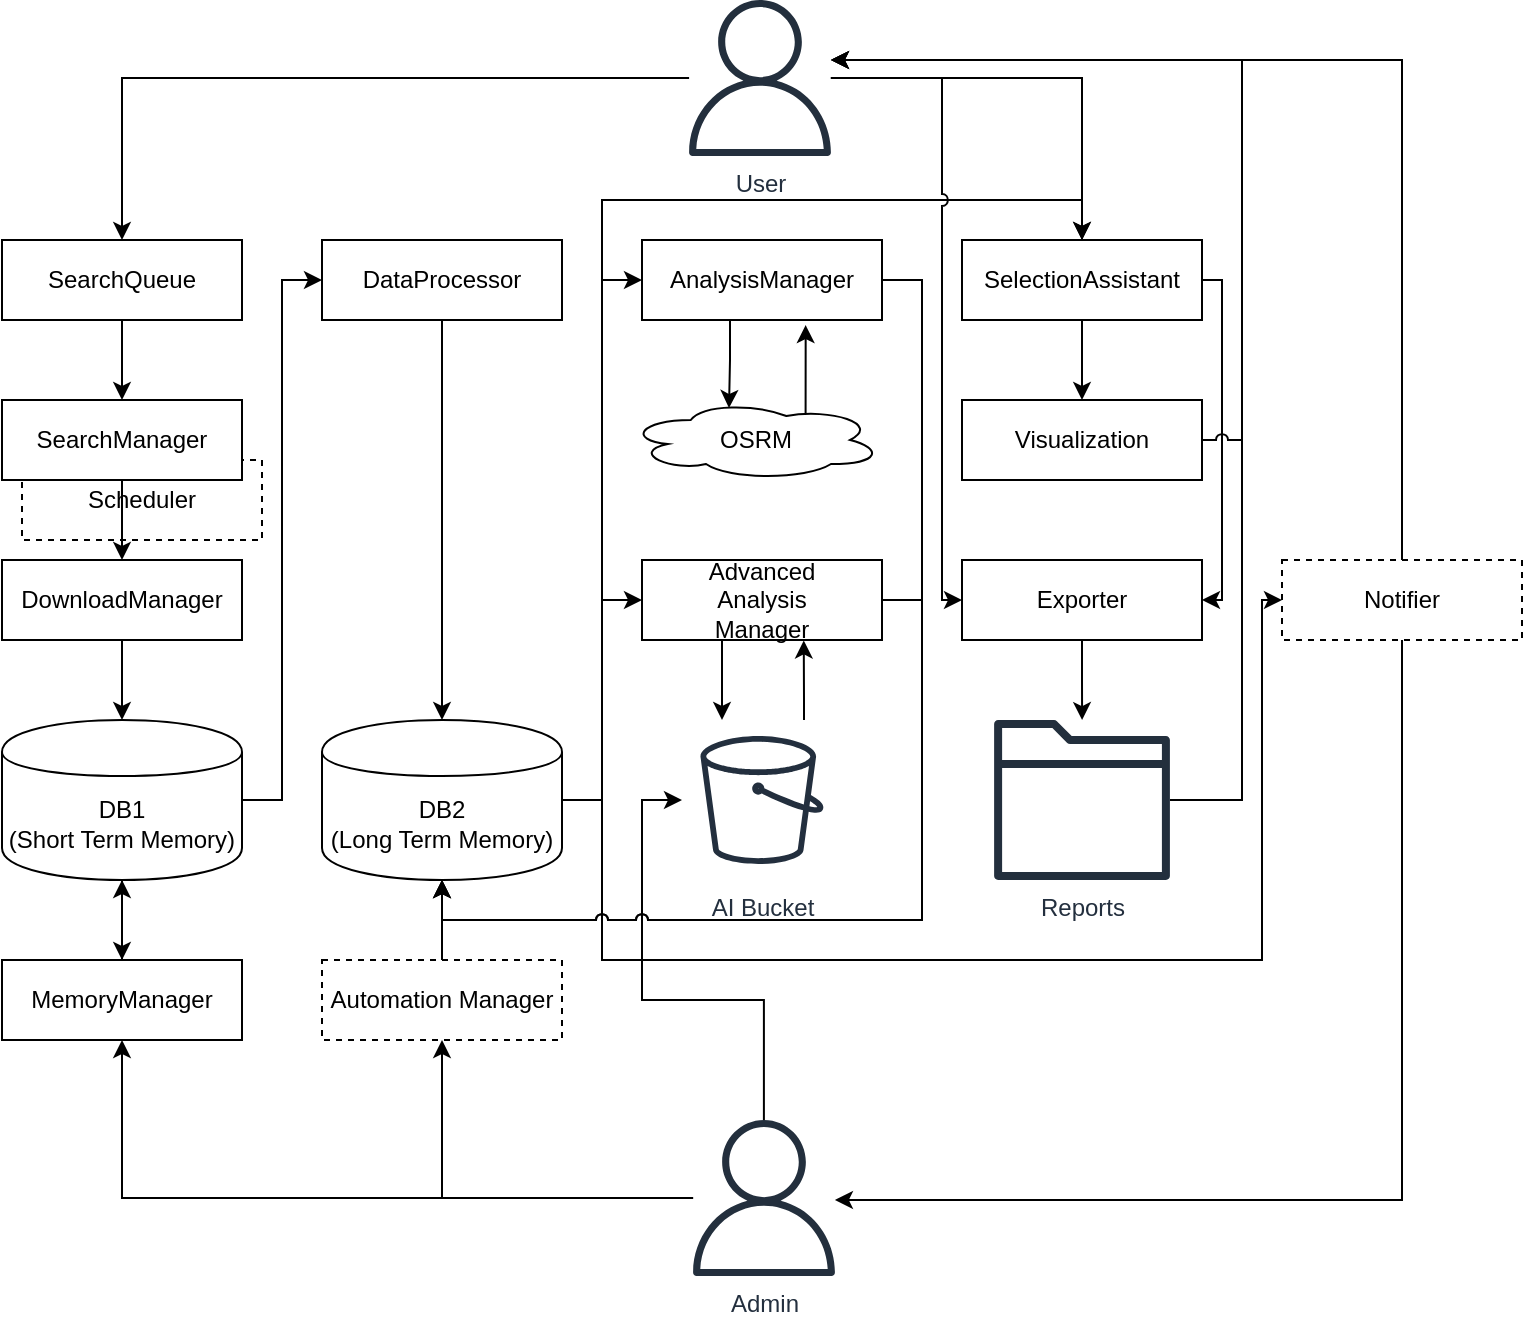 <mxfile version="26.1.3">
  <diagram name="Página-1" id="O-JrP3M6-fUGxqNiXoyq">
    <mxGraphModel dx="1140" dy="585" grid="1" gridSize="10" guides="1" tooltips="1" connect="1" arrows="1" fold="1" page="1" pageScale="1" pageWidth="1169" pageHeight="827" math="0" shadow="0">
      <root>
        <mxCell id="0" />
        <mxCell id="1" parent="0" />
        <mxCell id="G0Jg8NX9_WpLnd-BKgSH-25" value="Scheduler" style="rounded=0;whiteSpace=wrap;html=1;dashed=1;" vertex="1" parent="1">
          <mxGeometry x="250" y="310" width="120" height="40" as="geometry" />
        </mxCell>
        <mxCell id="G0Jg8NX9_WpLnd-BKgSH-37" style="edgeStyle=orthogonalEdgeStyle;rounded=0;orthogonalLoop=1;jettySize=auto;html=1;entryX=0;entryY=0.5;entryDx=0;entryDy=0;jumpStyle=arc;" edge="1" parent="1" source="G0Jg8NX9_WpLnd-BKgSH-1" target="G0Jg8NX9_WpLnd-BKgSH-15">
          <mxGeometry relative="1" as="geometry" />
        </mxCell>
        <mxCell id="G0Jg8NX9_WpLnd-BKgSH-66" style="edgeStyle=orthogonalEdgeStyle;rounded=0;orthogonalLoop=1;jettySize=auto;html=1;" edge="1" parent="1" source="G0Jg8NX9_WpLnd-BKgSH-1" target="G0Jg8NX9_WpLnd-BKgSH-21">
          <mxGeometry relative="1" as="geometry" />
        </mxCell>
        <mxCell id="G0Jg8NX9_WpLnd-BKgSH-1" value="DB1&lt;div&gt;(Short Term Memory)&lt;/div&gt;" style="shape=cylinder;whiteSpace=wrap;html=1;boundedLbl=1;backgroundOutline=1;" vertex="1" parent="1">
          <mxGeometry x="240" y="440" width="120" height="80" as="geometry" />
        </mxCell>
        <mxCell id="G0Jg8NX9_WpLnd-BKgSH-42" style="edgeStyle=orthogonalEdgeStyle;rounded=0;orthogonalLoop=1;jettySize=auto;html=1;entryX=0;entryY=0.5;entryDx=0;entryDy=0;strokeColor=default;jumpStyle=arc;" edge="1" parent="1" source="G0Jg8NX9_WpLnd-BKgSH-2" target="G0Jg8NX9_WpLnd-BKgSH-16">
          <mxGeometry relative="1" as="geometry" />
        </mxCell>
        <mxCell id="G0Jg8NX9_WpLnd-BKgSH-44" style="edgeStyle=orthogonalEdgeStyle;rounded=0;orthogonalLoop=1;jettySize=auto;html=1;entryX=0;entryY=0.5;entryDx=0;entryDy=0;" edge="1" parent="1" source="G0Jg8NX9_WpLnd-BKgSH-2" target="G0Jg8NX9_WpLnd-BKgSH-17">
          <mxGeometry relative="1" as="geometry" />
        </mxCell>
        <mxCell id="G0Jg8NX9_WpLnd-BKgSH-53" style="edgeStyle=orthogonalEdgeStyle;rounded=0;orthogonalLoop=1;jettySize=auto;html=1;entryX=0.5;entryY=0;entryDx=0;entryDy=0;jumpStyle=arc;" edge="1" parent="1" source="G0Jg8NX9_WpLnd-BKgSH-2" target="G0Jg8NX9_WpLnd-BKgSH-22">
          <mxGeometry relative="1" as="geometry">
            <Array as="points">
              <mxPoint x="540" y="480" />
              <mxPoint x="540" y="180" />
              <mxPoint x="780" y="180" />
            </Array>
          </mxGeometry>
        </mxCell>
        <mxCell id="G0Jg8NX9_WpLnd-BKgSH-71" style="edgeStyle=orthogonalEdgeStyle;rounded=0;orthogonalLoop=1;jettySize=auto;html=1;entryX=0;entryY=0.5;entryDx=0;entryDy=0;" edge="1" parent="1" source="G0Jg8NX9_WpLnd-BKgSH-2" target="G0Jg8NX9_WpLnd-BKgSH-26">
          <mxGeometry relative="1" as="geometry">
            <Array as="points">
              <mxPoint x="540" y="480" />
              <mxPoint x="540" y="560" />
              <mxPoint x="870" y="560" />
              <mxPoint x="870" y="380" />
            </Array>
          </mxGeometry>
        </mxCell>
        <mxCell id="G0Jg8NX9_WpLnd-BKgSH-2" value="DB2&lt;div&gt;(Long Term Memory)&lt;/div&gt;" style="shape=cylinder;whiteSpace=wrap;html=1;boundedLbl=1;backgroundOutline=1;" vertex="1" parent="1">
          <mxGeometry x="400" y="440" width="120" height="80" as="geometry" />
        </mxCell>
        <mxCell id="G0Jg8NX9_WpLnd-BKgSH-32" style="edgeStyle=orthogonalEdgeStyle;rounded=0;orthogonalLoop=1;jettySize=auto;html=1;jumpStyle=arc;" edge="1" parent="1" source="G0Jg8NX9_WpLnd-BKgSH-5" target="G0Jg8NX9_WpLnd-BKgSH-10">
          <mxGeometry relative="1" as="geometry" />
        </mxCell>
        <mxCell id="G0Jg8NX9_WpLnd-BKgSH-54" style="edgeStyle=orthogonalEdgeStyle;rounded=0;orthogonalLoop=1;jettySize=auto;html=1;entryX=0.5;entryY=0;entryDx=0;entryDy=0;" edge="1" parent="1" source="G0Jg8NX9_WpLnd-BKgSH-5" target="G0Jg8NX9_WpLnd-BKgSH-22">
          <mxGeometry relative="1" as="geometry" />
        </mxCell>
        <mxCell id="G0Jg8NX9_WpLnd-BKgSH-56" style="edgeStyle=orthogonalEdgeStyle;rounded=0;orthogonalLoop=1;jettySize=auto;html=1;jumpStyle=arc;" edge="1" parent="1" source="G0Jg8NX9_WpLnd-BKgSH-5" target="G0Jg8NX9_WpLnd-BKgSH-23">
          <mxGeometry relative="1" as="geometry" />
        </mxCell>
        <mxCell id="G0Jg8NX9_WpLnd-BKgSH-58" style="edgeStyle=orthogonalEdgeStyle;rounded=0;orthogonalLoop=1;jettySize=auto;html=1;entryX=0;entryY=0.5;entryDx=0;entryDy=0;flowAnimation=0;curved=0;jumpStyle=arc;" edge="1" parent="1" source="G0Jg8NX9_WpLnd-BKgSH-5" target="G0Jg8NX9_WpLnd-BKgSH-24">
          <mxGeometry relative="1" as="geometry">
            <Array as="points">
              <mxPoint x="710" y="119" />
              <mxPoint x="710" y="380" />
            </Array>
          </mxGeometry>
        </mxCell>
        <mxCell id="G0Jg8NX9_WpLnd-BKgSH-5" value="User" style="sketch=0;outlineConnect=0;fontColor=#232F3E;gradientColor=none;fillColor=#232F3D;strokeColor=none;dashed=0;verticalLabelPosition=bottom;verticalAlign=top;align=center;html=1;fontSize=12;fontStyle=0;aspect=fixed;pointerEvents=1;shape=mxgraph.aws4.user;" vertex="1" parent="1">
          <mxGeometry x="580" y="80" width="78" height="78" as="geometry" />
        </mxCell>
        <mxCell id="G0Jg8NX9_WpLnd-BKgSH-61" style="edgeStyle=orthogonalEdgeStyle;rounded=0;orthogonalLoop=1;jettySize=auto;html=1;" edge="1" parent="1" source="G0Jg8NX9_WpLnd-BKgSH-7" target="G0Jg8NX9_WpLnd-BKgSH-21">
          <mxGeometry relative="1" as="geometry">
            <mxPoint x="310" y="690" as="targetPoint" />
          </mxGeometry>
        </mxCell>
        <mxCell id="G0Jg8NX9_WpLnd-BKgSH-63" style="edgeStyle=orthogonalEdgeStyle;rounded=0;orthogonalLoop=1;jettySize=auto;html=1;" edge="1" parent="1" source="G0Jg8NX9_WpLnd-BKgSH-7" target="G0Jg8NX9_WpLnd-BKgSH-14">
          <mxGeometry relative="1" as="geometry">
            <Array as="points">
              <mxPoint x="621" y="580" />
              <mxPoint x="560" y="580" />
              <mxPoint x="560" y="480" />
            </Array>
          </mxGeometry>
        </mxCell>
        <mxCell id="G0Jg8NX9_WpLnd-BKgSH-64" style="edgeStyle=orthogonalEdgeStyle;rounded=0;orthogonalLoop=1;jettySize=auto;html=1;entryX=0.5;entryY=1;entryDx=0;entryDy=0;" edge="1" parent="1" source="G0Jg8NX9_WpLnd-BKgSH-7" target="G0Jg8NX9_WpLnd-BKgSH-27">
          <mxGeometry relative="1" as="geometry" />
        </mxCell>
        <mxCell id="G0Jg8NX9_WpLnd-BKgSH-7" value="Admin" style="sketch=0;outlineConnect=0;fontColor=#232F3E;gradientColor=none;fillColor=#232F3D;strokeColor=none;dashed=0;verticalLabelPosition=bottom;verticalAlign=top;align=center;html=1;fontSize=12;fontStyle=0;aspect=fixed;pointerEvents=1;shape=mxgraph.aws4.user;" vertex="1" parent="1">
          <mxGeometry x="582" y="640" width="78" height="78" as="geometry" />
        </mxCell>
        <mxCell id="G0Jg8NX9_WpLnd-BKgSH-49" style="edgeStyle=orthogonalEdgeStyle;rounded=0;orthogonalLoop=1;jettySize=auto;html=1;entryX=0.682;entryY=1.064;entryDx=0;entryDy=0;entryPerimeter=0;exitX=0.625;exitY=0.2;exitDx=0;exitDy=0;exitPerimeter=0;" edge="1" parent="1" source="G0Jg8NX9_WpLnd-BKgSH-8" target="G0Jg8NX9_WpLnd-BKgSH-16">
          <mxGeometry relative="1" as="geometry">
            <Array as="points">
              <mxPoint x="642" y="288" />
            </Array>
          </mxGeometry>
        </mxCell>
        <mxCell id="G0Jg8NX9_WpLnd-BKgSH-8" value="OSRM" style="ellipse;shape=cloud;whiteSpace=wrap;html=1;" vertex="1" parent="1">
          <mxGeometry x="552.5" y="280" width="127.5" height="40" as="geometry" />
        </mxCell>
        <mxCell id="G0Jg8NX9_WpLnd-BKgSH-34" style="edgeStyle=orthogonalEdgeStyle;rounded=0;orthogonalLoop=1;jettySize=auto;html=1;jumpStyle=arc;" edge="1" parent="1" source="G0Jg8NX9_WpLnd-BKgSH-10" target="G0Jg8NX9_WpLnd-BKgSH-11">
          <mxGeometry relative="1" as="geometry" />
        </mxCell>
        <mxCell id="G0Jg8NX9_WpLnd-BKgSH-10" value="SearchQueue" style="rounded=0;whiteSpace=wrap;html=1;" vertex="1" parent="1">
          <mxGeometry x="240" y="200" width="120" height="40" as="geometry" />
        </mxCell>
        <mxCell id="G0Jg8NX9_WpLnd-BKgSH-35" style="edgeStyle=orthogonalEdgeStyle;rounded=0;orthogonalLoop=1;jettySize=auto;html=1;jumpStyle=arc;" edge="1" parent="1" source="G0Jg8NX9_WpLnd-BKgSH-11" target="G0Jg8NX9_WpLnd-BKgSH-12">
          <mxGeometry relative="1" as="geometry" />
        </mxCell>
        <mxCell id="G0Jg8NX9_WpLnd-BKgSH-11" value="SearchManager" style="rounded=0;whiteSpace=wrap;html=1;" vertex="1" parent="1">
          <mxGeometry x="240" y="280" width="120" height="40" as="geometry" />
        </mxCell>
        <mxCell id="G0Jg8NX9_WpLnd-BKgSH-36" style="edgeStyle=orthogonalEdgeStyle;rounded=0;orthogonalLoop=1;jettySize=auto;html=1;jumpStyle=arc;" edge="1" parent="1" source="G0Jg8NX9_WpLnd-BKgSH-12" target="G0Jg8NX9_WpLnd-BKgSH-1">
          <mxGeometry relative="1" as="geometry" />
        </mxCell>
        <mxCell id="G0Jg8NX9_WpLnd-BKgSH-12" value="DownloadManager" style="rounded=0;whiteSpace=wrap;html=1;" vertex="1" parent="1">
          <mxGeometry x="240" y="360" width="120" height="40" as="geometry" />
        </mxCell>
        <mxCell id="G0Jg8NX9_WpLnd-BKgSH-52" style="edgeStyle=orthogonalEdgeStyle;rounded=0;orthogonalLoop=1;jettySize=auto;html=1;entryX=0.674;entryY=1.006;entryDx=0;entryDy=0;entryPerimeter=0;" edge="1" parent="1" source="G0Jg8NX9_WpLnd-BKgSH-14" target="G0Jg8NX9_WpLnd-BKgSH-17">
          <mxGeometry relative="1" as="geometry">
            <Array as="points">
              <mxPoint x="641" y="430" />
              <mxPoint x="641" y="430" />
            </Array>
          </mxGeometry>
        </mxCell>
        <mxCell id="G0Jg8NX9_WpLnd-BKgSH-14" value="AI Bucket" style="sketch=0;outlineConnect=0;fontColor=#232F3E;gradientColor=none;strokeColor=#232F3E;fillColor=#ffffff;dashed=0;verticalLabelPosition=bottom;verticalAlign=top;align=center;html=1;fontSize=12;fontStyle=0;aspect=fixed;shape=mxgraph.aws4.resourceIcon;resIcon=mxgraph.aws4.bucket;" vertex="1" parent="1">
          <mxGeometry x="580" y="440" width="80" height="80" as="geometry" />
        </mxCell>
        <mxCell id="G0Jg8NX9_WpLnd-BKgSH-39" style="edgeStyle=orthogonalEdgeStyle;rounded=0;orthogonalLoop=1;jettySize=auto;html=1;entryX=0.5;entryY=0;entryDx=0;entryDy=0;jumpStyle=arc;" edge="1" parent="1" source="G0Jg8NX9_WpLnd-BKgSH-15" target="G0Jg8NX9_WpLnd-BKgSH-2">
          <mxGeometry relative="1" as="geometry" />
        </mxCell>
        <mxCell id="G0Jg8NX9_WpLnd-BKgSH-15" value="DataProcessor" style="rounded=0;whiteSpace=wrap;html=1;" vertex="1" parent="1">
          <mxGeometry x="400" y="200" width="120" height="40" as="geometry" />
        </mxCell>
        <mxCell id="G0Jg8NX9_WpLnd-BKgSH-45" style="edgeStyle=orthogonalEdgeStyle;rounded=0;orthogonalLoop=1;jettySize=auto;html=1;entryX=0.5;entryY=1;entryDx=0;entryDy=0;jumpStyle=arc;" edge="1" parent="1" source="G0Jg8NX9_WpLnd-BKgSH-16" target="G0Jg8NX9_WpLnd-BKgSH-2">
          <mxGeometry relative="1" as="geometry">
            <Array as="points">
              <mxPoint x="700" y="220" />
              <mxPoint x="700" y="540" />
              <mxPoint x="460" y="540" />
            </Array>
          </mxGeometry>
        </mxCell>
        <mxCell id="G0Jg8NX9_WpLnd-BKgSH-16" value="AnalysisManager" style="rounded=0;whiteSpace=wrap;html=1;" vertex="1" parent="1">
          <mxGeometry x="560" y="200" width="120" height="40" as="geometry" />
        </mxCell>
        <mxCell id="G0Jg8NX9_WpLnd-BKgSH-47" style="edgeStyle=orthogonalEdgeStyle;rounded=0;orthogonalLoop=1;jettySize=auto;html=1;entryX=0.5;entryY=1;entryDx=0;entryDy=0;jumpStyle=arc;" edge="1" parent="1" source="G0Jg8NX9_WpLnd-BKgSH-17" target="G0Jg8NX9_WpLnd-BKgSH-2">
          <mxGeometry relative="1" as="geometry">
            <Array as="points">
              <mxPoint x="700" y="380" />
              <mxPoint x="700" y="540" />
              <mxPoint x="460" y="540" />
            </Array>
          </mxGeometry>
        </mxCell>
        <mxCell id="G0Jg8NX9_WpLnd-BKgSH-51" style="edgeStyle=orthogonalEdgeStyle;rounded=0;orthogonalLoop=1;jettySize=auto;html=1;" edge="1" parent="1" source="G0Jg8NX9_WpLnd-BKgSH-17" target="G0Jg8NX9_WpLnd-BKgSH-14">
          <mxGeometry relative="1" as="geometry">
            <Array as="points">
              <mxPoint x="600" y="420" />
              <mxPoint x="600" y="420" />
            </Array>
          </mxGeometry>
        </mxCell>
        <mxCell id="G0Jg8NX9_WpLnd-BKgSH-17" value="Advanced&lt;div&gt;Analysis&lt;/div&gt;&lt;div&gt;Manager&lt;/div&gt;" style="rounded=0;whiteSpace=wrap;html=1;" vertex="1" parent="1">
          <mxGeometry x="560" y="360" width="120" height="40" as="geometry" />
        </mxCell>
        <mxCell id="G0Jg8NX9_WpLnd-BKgSH-68" style="edgeStyle=orthogonalEdgeStyle;rounded=0;orthogonalLoop=1;jettySize=auto;html=1;" edge="1" parent="1" source="G0Jg8NX9_WpLnd-BKgSH-21" target="G0Jg8NX9_WpLnd-BKgSH-1">
          <mxGeometry relative="1" as="geometry" />
        </mxCell>
        <mxCell id="G0Jg8NX9_WpLnd-BKgSH-21" value="MemoryManager" style="rounded=0;whiteSpace=wrap;html=1;" vertex="1" parent="1">
          <mxGeometry x="240" y="560" width="120" height="40" as="geometry" />
        </mxCell>
        <mxCell id="G0Jg8NX9_WpLnd-BKgSH-60" style="edgeStyle=orthogonalEdgeStyle;rounded=0;orthogonalLoop=1;jettySize=auto;html=1;jumpStyle=arc;" edge="1" parent="1" source="G0Jg8NX9_WpLnd-BKgSH-22" target="G0Jg8NX9_WpLnd-BKgSH-24">
          <mxGeometry relative="1" as="geometry">
            <mxPoint x="770" y="330" as="targetPoint" />
            <Array as="points">
              <mxPoint x="850" y="220" />
              <mxPoint x="850" y="380" />
            </Array>
          </mxGeometry>
        </mxCell>
        <mxCell id="G0Jg8NX9_WpLnd-BKgSH-22" value="SelectionAssistant" style="rounded=0;whiteSpace=wrap;html=1;" vertex="1" parent="1">
          <mxGeometry x="720" y="200" width="120" height="40" as="geometry" />
        </mxCell>
        <mxCell id="G0Jg8NX9_WpLnd-BKgSH-55" style="edgeStyle=orthogonalEdgeStyle;rounded=0;orthogonalLoop=1;jettySize=auto;html=1;jumpStyle=arc;" edge="1" parent="1" source="G0Jg8NX9_WpLnd-BKgSH-23" target="G0Jg8NX9_WpLnd-BKgSH-5">
          <mxGeometry relative="1" as="geometry">
            <Array as="points">
              <mxPoint x="860" y="300" />
              <mxPoint x="860" y="110" />
            </Array>
          </mxGeometry>
        </mxCell>
        <mxCell id="G0Jg8NX9_WpLnd-BKgSH-23" value="Visualization" style="rounded=0;whiteSpace=wrap;html=1;" vertex="1" parent="1">
          <mxGeometry x="720" y="280" width="120" height="40" as="geometry" />
        </mxCell>
        <mxCell id="G0Jg8NX9_WpLnd-BKgSH-59" style="edgeStyle=orthogonalEdgeStyle;rounded=0;orthogonalLoop=1;jettySize=auto;html=1;" edge="1" parent="1" source="G0Jg8NX9_WpLnd-BKgSH-24" target="G0Jg8NX9_WpLnd-BKgSH-28">
          <mxGeometry relative="1" as="geometry" />
        </mxCell>
        <mxCell id="G0Jg8NX9_WpLnd-BKgSH-24" value="Exporter" style="rounded=0;whiteSpace=wrap;html=1;" vertex="1" parent="1">
          <mxGeometry x="720" y="360" width="120" height="40" as="geometry" />
        </mxCell>
        <mxCell id="G0Jg8NX9_WpLnd-BKgSH-69" style="edgeStyle=orthogonalEdgeStyle;rounded=0;orthogonalLoop=1;jettySize=auto;html=1;" edge="1" parent="1" source="G0Jg8NX9_WpLnd-BKgSH-26" target="G0Jg8NX9_WpLnd-BKgSH-5">
          <mxGeometry relative="1" as="geometry">
            <Array as="points">
              <mxPoint x="940" y="110" />
            </Array>
          </mxGeometry>
        </mxCell>
        <mxCell id="G0Jg8NX9_WpLnd-BKgSH-70" style="edgeStyle=orthogonalEdgeStyle;rounded=0;orthogonalLoop=1;jettySize=auto;html=1;" edge="1" parent="1" source="G0Jg8NX9_WpLnd-BKgSH-26" target="G0Jg8NX9_WpLnd-BKgSH-7">
          <mxGeometry relative="1" as="geometry">
            <Array as="points">
              <mxPoint x="940" y="680" />
            </Array>
          </mxGeometry>
        </mxCell>
        <mxCell id="G0Jg8NX9_WpLnd-BKgSH-26" value="Notifier" style="rounded=0;whiteSpace=wrap;html=1;dashed=1;" vertex="1" parent="1">
          <mxGeometry x="880" y="360" width="120" height="40" as="geometry" />
        </mxCell>
        <mxCell id="G0Jg8NX9_WpLnd-BKgSH-65" style="edgeStyle=orthogonalEdgeStyle;rounded=0;orthogonalLoop=1;jettySize=auto;html=1;" edge="1" parent="1" source="G0Jg8NX9_WpLnd-BKgSH-27" target="G0Jg8NX9_WpLnd-BKgSH-2">
          <mxGeometry relative="1" as="geometry" />
        </mxCell>
        <mxCell id="G0Jg8NX9_WpLnd-BKgSH-27" value="Automation Manager" style="rounded=0;whiteSpace=wrap;html=1;dashed=1;" vertex="1" parent="1">
          <mxGeometry x="400" y="560" width="120" height="40" as="geometry" />
        </mxCell>
        <mxCell id="G0Jg8NX9_WpLnd-BKgSH-72" style="edgeStyle=orthogonalEdgeStyle;rounded=0;orthogonalLoop=1;jettySize=auto;html=1;" edge="1" parent="1" source="G0Jg8NX9_WpLnd-BKgSH-28" target="G0Jg8NX9_WpLnd-BKgSH-5">
          <mxGeometry relative="1" as="geometry">
            <Array as="points">
              <mxPoint x="860" y="480" />
              <mxPoint x="860" y="110" />
            </Array>
          </mxGeometry>
        </mxCell>
        <mxCell id="G0Jg8NX9_WpLnd-BKgSH-28" value="Reports" style="sketch=0;outlineConnect=0;fontColor=#232F3E;gradientColor=none;fillColor=#232F3D;strokeColor=none;dashed=0;verticalLabelPosition=bottom;verticalAlign=top;align=center;html=1;fontSize=12;fontStyle=0;aspect=fixed;pointerEvents=1;shape=mxgraph.aws4.folder;" vertex="1" parent="1">
          <mxGeometry x="736.06" y="440" width="87.89" height="80" as="geometry" />
        </mxCell>
        <mxCell id="G0Jg8NX9_WpLnd-BKgSH-48" style="edgeStyle=orthogonalEdgeStyle;rounded=0;orthogonalLoop=1;jettySize=auto;html=1;entryX=0.4;entryY=0.1;entryDx=0;entryDy=0;entryPerimeter=0;" edge="1" parent="1" source="G0Jg8NX9_WpLnd-BKgSH-16" target="G0Jg8NX9_WpLnd-BKgSH-8">
          <mxGeometry relative="1" as="geometry">
            <Array as="points">
              <mxPoint x="604" y="260" />
              <mxPoint x="604" y="260" />
            </Array>
          </mxGeometry>
        </mxCell>
      </root>
    </mxGraphModel>
  </diagram>
</mxfile>
